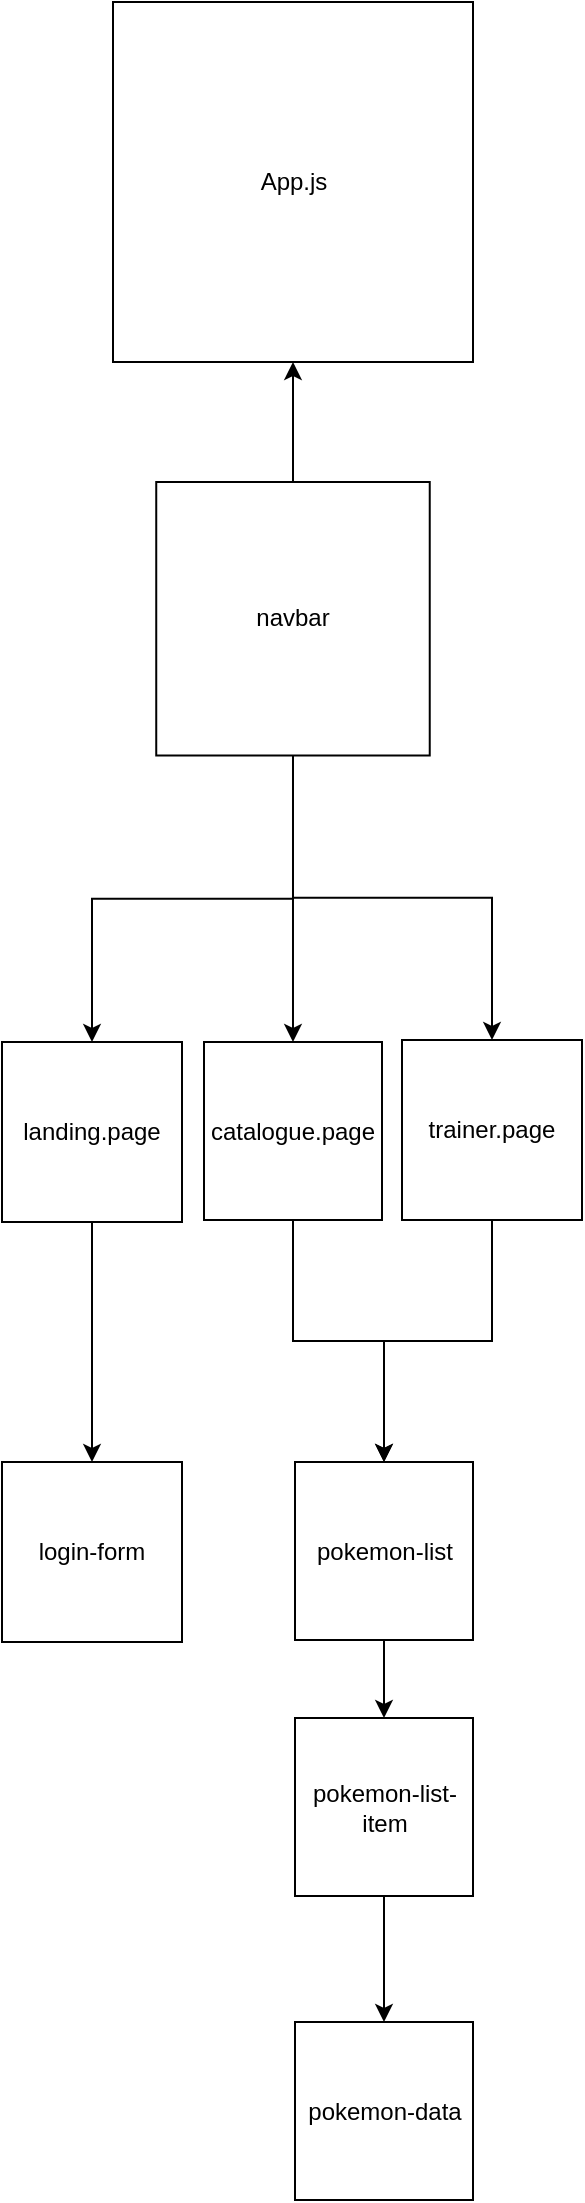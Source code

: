 <mxfile>
    <diagram id="WsNsm9mJyVpUcN3lieur" name="Page-1">
        <mxGraphModel dx="1253" dy="1440" grid="1" gridSize="10" guides="1" tooltips="1" connect="1" arrows="1" fold="1" page="1" pageScale="1" pageWidth="850" pageHeight="1100" math="0" shadow="0">
            <root>
                <mxCell id="0"/>
                <mxCell id="1" parent="0"/>
                <mxCell id="gI4G4SZXYGbz9ncqFZ1K-3" value="" style="edgeStyle=orthogonalEdgeStyle;rounded=0;orthogonalLoop=1;jettySize=auto;html=1;" parent="1" source="gI4G4SZXYGbz9ncqFZ1K-1" target="gI4G4SZXYGbz9ncqFZ1K-2" edge="1">
                    <mxGeometry relative="1" as="geometry"/>
                </mxCell>
                <mxCell id="gI4G4SZXYGbz9ncqFZ1K-5" value="" style="edgeStyle=orthogonalEdgeStyle;rounded=0;orthogonalLoop=1;jettySize=auto;html=1;" parent="1" source="gI4G4SZXYGbz9ncqFZ1K-1" target="gI4G4SZXYGbz9ncqFZ1K-4" edge="1">
                    <mxGeometry relative="1" as="geometry"/>
                </mxCell>
                <mxCell id="gI4G4SZXYGbz9ncqFZ1K-7" value="" style="edgeStyle=orthogonalEdgeStyle;rounded=0;orthogonalLoop=1;jettySize=auto;html=1;" parent="1" source="gI4G4SZXYGbz9ncqFZ1K-1" target="gI4G4SZXYGbz9ncqFZ1K-6" edge="1">
                    <mxGeometry relative="1" as="geometry"/>
                </mxCell>
                <mxCell id="gI4G4SZXYGbz9ncqFZ1K-12" value="" style="edgeStyle=orthogonalEdgeStyle;rounded=0;orthogonalLoop=1;jettySize=auto;html=1;" parent="1" source="gI4G4SZXYGbz9ncqFZ1K-1" target="gI4G4SZXYGbz9ncqFZ1K-11" edge="1">
                    <mxGeometry relative="1" as="geometry"/>
                </mxCell>
                <mxCell id="gI4G4SZXYGbz9ncqFZ1K-1" value="navbar" style="whiteSpace=wrap;html=1;aspect=fixed;" parent="1" vertex="1">
                    <mxGeometry x="317.12" y="-10" width="136.75" height="136.75" as="geometry"/>
                </mxCell>
                <mxCell id="gI4G4SZXYGbz9ncqFZ1K-10" value="" style="edgeStyle=orthogonalEdgeStyle;rounded=0;orthogonalLoop=1;jettySize=auto;html=1;" parent="1" source="gI4G4SZXYGbz9ncqFZ1K-2" target="gI4G4SZXYGbz9ncqFZ1K-9" edge="1">
                    <mxGeometry relative="1" as="geometry"/>
                </mxCell>
                <mxCell id="gI4G4SZXYGbz9ncqFZ1K-2" value="landing.page" style="whiteSpace=wrap;html=1;aspect=fixed;" parent="1" vertex="1">
                    <mxGeometry x="240" y="270" width="90" height="90" as="geometry"/>
                </mxCell>
                <mxCell id="gI4G4SZXYGbz9ncqFZ1K-21" value="" style="edgeStyle=orthogonalEdgeStyle;rounded=0;orthogonalLoop=1;jettySize=auto;html=1;" parent="1" source="gI4G4SZXYGbz9ncqFZ1K-4" target="gI4G4SZXYGbz9ncqFZ1K-13" edge="1">
                    <mxGeometry relative="1" as="geometry"/>
                </mxCell>
                <mxCell id="gI4G4SZXYGbz9ncqFZ1K-4" value="trainer.page" style="whiteSpace=wrap;html=1;aspect=fixed;" parent="1" vertex="1">
                    <mxGeometry x="440" y="269" width="90" height="90" as="geometry"/>
                </mxCell>
                <mxCell id="gI4G4SZXYGbz9ncqFZ1K-14" value="" style="edgeStyle=orthogonalEdgeStyle;rounded=0;orthogonalLoop=1;jettySize=auto;html=1;" parent="1" source="gI4G4SZXYGbz9ncqFZ1K-6" target="gI4G4SZXYGbz9ncqFZ1K-13" edge="1">
                    <mxGeometry relative="1" as="geometry"/>
                </mxCell>
                <mxCell id="gI4G4SZXYGbz9ncqFZ1K-6" value="catalogue.page" style="whiteSpace=wrap;html=1;aspect=fixed;" parent="1" vertex="1">
                    <mxGeometry x="341" y="270" width="89" height="89" as="geometry"/>
                </mxCell>
                <mxCell id="gI4G4SZXYGbz9ncqFZ1K-9" value="login-form" style="whiteSpace=wrap;html=1;aspect=fixed;" parent="1" vertex="1">
                    <mxGeometry x="240" y="480" width="90" height="90" as="geometry"/>
                </mxCell>
                <mxCell id="gI4G4SZXYGbz9ncqFZ1K-11" value="App.js" style="whiteSpace=wrap;html=1;aspect=fixed;" parent="1" vertex="1">
                    <mxGeometry x="295.5" y="-250" width="180" height="180" as="geometry"/>
                </mxCell>
                <mxCell id="gI4G4SZXYGbz9ncqFZ1K-16" value="" style="edgeStyle=orthogonalEdgeStyle;rounded=0;orthogonalLoop=1;jettySize=auto;html=1;" parent="1" source="gI4G4SZXYGbz9ncqFZ1K-13" target="gI4G4SZXYGbz9ncqFZ1K-15" edge="1">
                    <mxGeometry relative="1" as="geometry"/>
                </mxCell>
                <mxCell id="gI4G4SZXYGbz9ncqFZ1K-13" value="pokemon-list&lt;br&gt;" style="whiteSpace=wrap;html=1;aspect=fixed;" parent="1" vertex="1">
                    <mxGeometry x="386.5" y="480" width="89" height="89" as="geometry"/>
                </mxCell>
                <mxCell id="gI4G4SZXYGbz9ncqFZ1K-18" value="" style="edgeStyle=orthogonalEdgeStyle;rounded=0;orthogonalLoop=1;jettySize=auto;html=1;" parent="1" source="gI4G4SZXYGbz9ncqFZ1K-15" target="gI4G4SZXYGbz9ncqFZ1K-17" edge="1">
                    <mxGeometry relative="1" as="geometry"/>
                </mxCell>
                <mxCell id="gI4G4SZXYGbz9ncqFZ1K-15" value="pokemon-list-item" style="whiteSpace=wrap;html=1;aspect=fixed;" parent="1" vertex="1">
                    <mxGeometry x="386.5" y="608" width="89" height="89" as="geometry"/>
                </mxCell>
                <mxCell id="gI4G4SZXYGbz9ncqFZ1K-17" value="pokemon-data" style="whiteSpace=wrap;html=1;aspect=fixed;" parent="1" vertex="1">
                    <mxGeometry x="386.5" y="760" width="89" height="89" as="geometry"/>
                </mxCell>
            </root>
        </mxGraphModel>
    </diagram>
</mxfile>